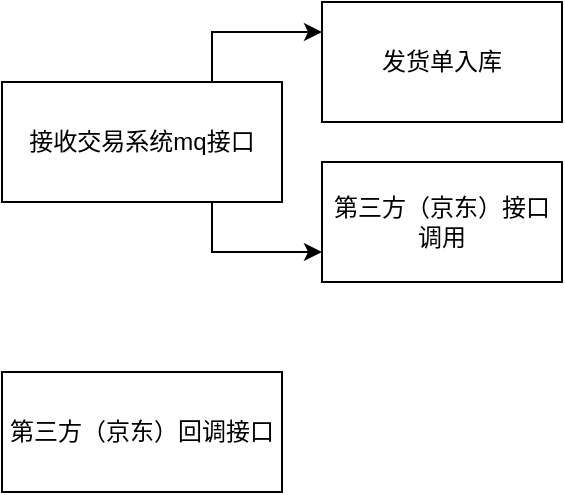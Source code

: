 <mxfile version="13.8.2" type="github">
  <diagram name="Page-1" id="74e2e168-ea6b-b213-b513-2b3c1d86103e">
    <mxGraphModel dx="946" dy="585" grid="1" gridSize="10" guides="1" tooltips="1" connect="1" arrows="1" fold="1" page="1" pageScale="1" pageWidth="1100" pageHeight="850" background="#ffffff" math="0" shadow="0">
      <root>
        <mxCell id="0" />
        <mxCell id="1" parent="0" />
        <mxCell id="bDlpXfw5Zj30vENpwn_l-20" style="edgeStyle=orthogonalEdgeStyle;rounded=0;orthogonalLoop=1;jettySize=auto;html=1;exitX=0.75;exitY=1;exitDx=0;exitDy=0;entryX=0;entryY=0.75;entryDx=0;entryDy=0;" edge="1" parent="1" source="bDlpXfw5Zj30vENpwn_l-12" target="bDlpXfw5Zj30vENpwn_l-17">
          <mxGeometry relative="1" as="geometry" />
        </mxCell>
        <mxCell id="bDlpXfw5Zj30vENpwn_l-21" style="edgeStyle=orthogonalEdgeStyle;rounded=0;orthogonalLoop=1;jettySize=auto;html=1;exitX=0.75;exitY=0;exitDx=0;exitDy=0;entryX=0;entryY=0.25;entryDx=0;entryDy=0;" edge="1" parent="1" source="bDlpXfw5Zj30vENpwn_l-12" target="bDlpXfw5Zj30vENpwn_l-15">
          <mxGeometry relative="1" as="geometry">
            <mxPoint x="490" y="260" as="targetPoint" />
          </mxGeometry>
        </mxCell>
        <mxCell id="bDlpXfw5Zj30vENpwn_l-12" value="接收交易系统mq接口" style="rounded=0;whiteSpace=wrap;html=1;" vertex="1" parent="1">
          <mxGeometry x="340" y="280" width="140" height="60" as="geometry" />
        </mxCell>
        <mxCell id="bDlpXfw5Zj30vENpwn_l-14" value="第三方（京东）回调接口" style="rounded=0;whiteSpace=wrap;html=1;" vertex="1" parent="1">
          <mxGeometry x="340" y="425" width="140" height="60" as="geometry" />
        </mxCell>
        <mxCell id="bDlpXfw5Zj30vENpwn_l-15" value="发货单入库" style="rounded=0;whiteSpace=wrap;html=1;" vertex="1" parent="1">
          <mxGeometry x="500" y="240" width="120" height="60" as="geometry" />
        </mxCell>
        <mxCell id="bDlpXfw5Zj30vENpwn_l-17" value="第三方（京东）接口调用" style="rounded=0;whiteSpace=wrap;html=1;" vertex="1" parent="1">
          <mxGeometry x="500" y="320" width="120" height="60" as="geometry" />
        </mxCell>
      </root>
    </mxGraphModel>
  </diagram>
</mxfile>
